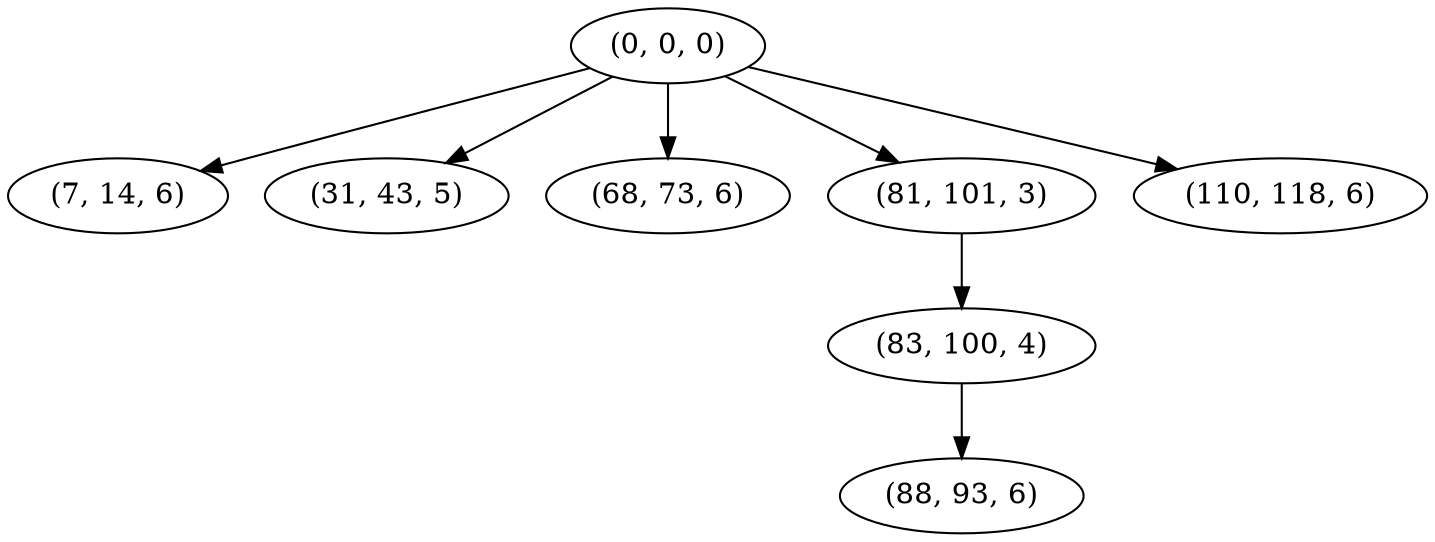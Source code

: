 digraph tree {
    "(0, 0, 0)";
    "(7, 14, 6)";
    "(31, 43, 5)";
    "(68, 73, 6)";
    "(81, 101, 3)";
    "(83, 100, 4)";
    "(88, 93, 6)";
    "(110, 118, 6)";
    "(0, 0, 0)" -> "(7, 14, 6)";
    "(0, 0, 0)" -> "(31, 43, 5)";
    "(0, 0, 0)" -> "(68, 73, 6)";
    "(0, 0, 0)" -> "(81, 101, 3)";
    "(0, 0, 0)" -> "(110, 118, 6)";
    "(81, 101, 3)" -> "(83, 100, 4)";
    "(83, 100, 4)" -> "(88, 93, 6)";
}
